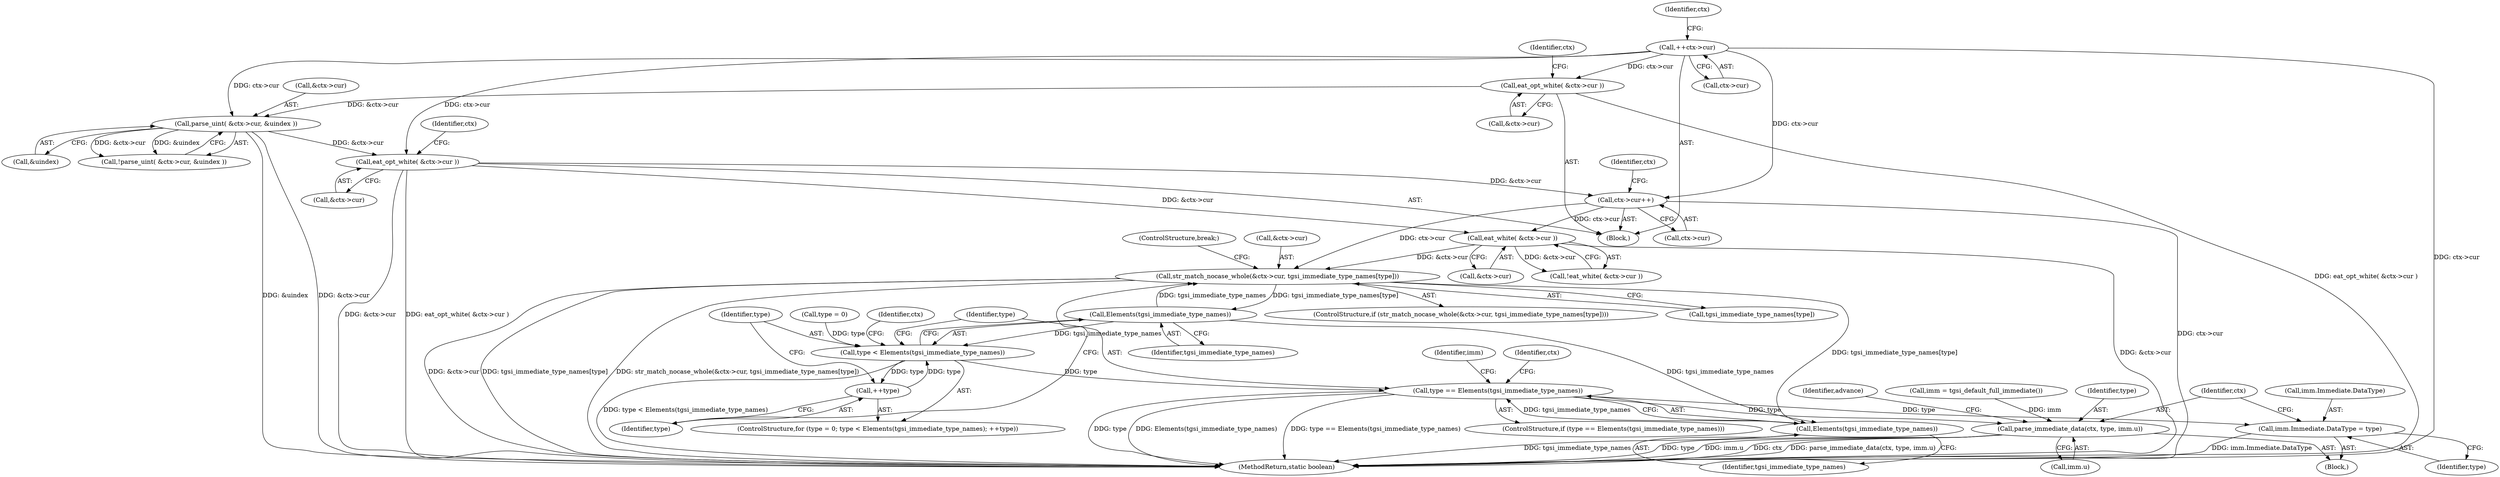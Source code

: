 digraph "0_virglrenderer_e534b51ca3c3cd25f3990589932a9ed711c59b27@array" {
"1003933" [label="(Call,str_match_nocase_whole(&ctx->cur, tgsi_immediate_type_names[type]))"];
"1003910" [label="(Call,eat_white( &ctx->cur ))"];
"1003886" [label="(Call,eat_opt_white( &ctx->cur ))"];
"1003850" [label="(Call,++ctx->cur)"];
"1003861" [label="(Call,parse_uint( &ctx->cur, &uindex ))"];
"1003854" [label="(Call,eat_opt_white( &ctx->cur ))"];
"1003904" [label="(Call,ctx->cur++)"];
"1003927" [label="(Call,Elements(tgsi_immediate_type_names))"];
"1003933" [label="(Call,str_match_nocase_whole(&ctx->cur, tgsi_immediate_type_names[type]))"];
"1003925" [label="(Call,type < Elements(tgsi_immediate_type_names))"];
"1003929" [label="(Call,++type)"];
"1003943" [label="(Call,type == Elements(tgsi_immediate_type_names))"];
"1003963" [label="(Call,imm.Immediate.DataType = type)"];
"1003970" [label="(Call,parse_immediate_data(ctx, type, imm.u))"];
"1003945" [label="(Call,Elements(tgsi_immediate_type_names))"];
"1003925" [label="(Call,type < Elements(tgsi_immediate_type_names))"];
"1003922" [label="(Call,type = 0)"];
"1003837" [label="(Block,)"];
"1003909" [label="(Call,!eat_white( &ctx->cur ))"];
"1003921" [label="(ControlStructure,for (type = 0; type < Elements(tgsi_immediate_type_names); ++type))"];
"1003943" [label="(Call,type == Elements(tgsi_immediate_type_names))"];
"1003862" [label="(Call,&ctx->cur)"];
"1003895" [label="(Identifier,ctx)"];
"1003913" [label="(Identifier,ctx)"];
"1003905" [label="(Call,ctx->cur)"];
"1003949" [label="(Identifier,ctx)"];
"1003964" [label="(Call,imm.Immediate.DataType)"];
"1003887" [label="(Call,&ctx->cur)"];
"1003944" [label="(Identifier,type)"];
"1003972" [label="(Identifier,type)"];
"1003932" [label="(ControlStructure,if (str_match_nocase_whole(&ctx->cur, tgsi_immediate_type_names[type])))"];
"1003911" [label="(Call,&ctx->cur)"];
"1003854" [label="(Call,eat_opt_white( &ctx->cur ))"];
"1003861" [label="(Call,parse_uint( &ctx->cur, &uindex ))"];
"1003864" [label="(Identifier,ctx)"];
"1003929" [label="(Call,++type)"];
"1003904" [label="(Call,ctx->cur++)"];
"1003866" [label="(Call,&uindex)"];
"1003930" [label="(Identifier,type)"];
"1003938" [label="(Call,tgsi_immediate_type_names[type])"];
"1003971" [label="(Identifier,ctx)"];
"1003851" [label="(Call,ctx->cur)"];
"1003910" [label="(Call,eat_white( &ctx->cur ))"];
"1003977" [label="(Identifier,advance)"];
"1003927" [label="(Call,Elements(tgsi_immediate_type_names))"];
"1004167" [label="(MethodReturn,static boolean)"];
"1003969" [label="(Identifier,type)"];
"1003933" [label="(Call,str_match_nocase_whole(&ctx->cur, tgsi_immediate_type_names[type]))"];
"1003860" [label="(Call,!parse_uint( &ctx->cur, &uindex ))"];
"1003855" [label="(Call,&ctx->cur)"];
"1003945" [label="(Call,Elements(tgsi_immediate_type_names))"];
"1003942" [label="(ControlStructure,if (type == Elements(tgsi_immediate_type_names)))"];
"1003963" [label="(Call,imm.Immediate.DataType = type)"];
"1003953" [label="(Call,imm = tgsi_default_full_immediate())"];
"1003857" [label="(Identifier,ctx)"];
"1003926" [label="(Identifier,type)"];
"1003970" [label="(Call,parse_immediate_data(ctx, type, imm.u))"];
"1003886" [label="(Call,eat_opt_white( &ctx->cur ))"];
"1003973" [label="(Call,imm.u)"];
"1003954" [label="(Identifier,imm)"];
"1003934" [label="(Call,&ctx->cur)"];
"1003928" [label="(Identifier,tgsi_immediate_type_names)"];
"1003936" [label="(Identifier,ctx)"];
"1003941" [label="(ControlStructure,break;)"];
"1003946" [label="(Identifier,tgsi_immediate_type_names)"];
"1003850" [label="(Call,++ctx->cur)"];
"1003848" [label="(Block,)"];
"1003933" -> "1003932"  [label="AST: "];
"1003933" -> "1003938"  [label="CFG: "];
"1003934" -> "1003933"  [label="AST: "];
"1003938" -> "1003933"  [label="AST: "];
"1003941" -> "1003933"  [label="CFG: "];
"1003930" -> "1003933"  [label="CFG: "];
"1003933" -> "1004167"  [label="DDG: tgsi_immediate_type_names[type]"];
"1003933" -> "1004167"  [label="DDG: str_match_nocase_whole(&ctx->cur, tgsi_immediate_type_names[type])"];
"1003933" -> "1004167"  [label="DDG: &ctx->cur"];
"1003933" -> "1003927"  [label="DDG: tgsi_immediate_type_names[type]"];
"1003910" -> "1003933"  [label="DDG: &ctx->cur"];
"1003904" -> "1003933"  [label="DDG: ctx->cur"];
"1003927" -> "1003933"  [label="DDG: tgsi_immediate_type_names"];
"1003933" -> "1003945"  [label="DDG: tgsi_immediate_type_names[type]"];
"1003910" -> "1003909"  [label="AST: "];
"1003910" -> "1003911"  [label="CFG: "];
"1003911" -> "1003910"  [label="AST: "];
"1003909" -> "1003910"  [label="CFG: "];
"1003910" -> "1004167"  [label="DDG: &ctx->cur"];
"1003910" -> "1003909"  [label="DDG: &ctx->cur"];
"1003886" -> "1003910"  [label="DDG: &ctx->cur"];
"1003904" -> "1003910"  [label="DDG: ctx->cur"];
"1003886" -> "1003848"  [label="AST: "];
"1003886" -> "1003887"  [label="CFG: "];
"1003887" -> "1003886"  [label="AST: "];
"1003895" -> "1003886"  [label="CFG: "];
"1003886" -> "1004167"  [label="DDG: &ctx->cur"];
"1003886" -> "1004167"  [label="DDG: eat_opt_white( &ctx->cur )"];
"1003850" -> "1003886"  [label="DDG: ctx->cur"];
"1003861" -> "1003886"  [label="DDG: &ctx->cur"];
"1003886" -> "1003904"  [label="DDG: &ctx->cur"];
"1003850" -> "1003848"  [label="AST: "];
"1003850" -> "1003851"  [label="CFG: "];
"1003851" -> "1003850"  [label="AST: "];
"1003857" -> "1003850"  [label="CFG: "];
"1003850" -> "1004167"  [label="DDG: ctx->cur"];
"1003850" -> "1003854"  [label="DDG: ctx->cur"];
"1003850" -> "1003861"  [label="DDG: ctx->cur"];
"1003850" -> "1003904"  [label="DDG: ctx->cur"];
"1003861" -> "1003860"  [label="AST: "];
"1003861" -> "1003866"  [label="CFG: "];
"1003862" -> "1003861"  [label="AST: "];
"1003866" -> "1003861"  [label="AST: "];
"1003860" -> "1003861"  [label="CFG: "];
"1003861" -> "1004167"  [label="DDG: &uindex"];
"1003861" -> "1004167"  [label="DDG: &ctx->cur"];
"1003861" -> "1003860"  [label="DDG: &ctx->cur"];
"1003861" -> "1003860"  [label="DDG: &uindex"];
"1003854" -> "1003861"  [label="DDG: &ctx->cur"];
"1003854" -> "1003848"  [label="AST: "];
"1003854" -> "1003855"  [label="CFG: "];
"1003855" -> "1003854"  [label="AST: "];
"1003864" -> "1003854"  [label="CFG: "];
"1003854" -> "1004167"  [label="DDG: eat_opt_white( &ctx->cur )"];
"1003904" -> "1003848"  [label="AST: "];
"1003904" -> "1003905"  [label="CFG: "];
"1003905" -> "1003904"  [label="AST: "];
"1003913" -> "1003904"  [label="CFG: "];
"1003904" -> "1004167"  [label="DDG: ctx->cur"];
"1003927" -> "1003925"  [label="AST: "];
"1003927" -> "1003928"  [label="CFG: "];
"1003928" -> "1003927"  [label="AST: "];
"1003925" -> "1003927"  [label="CFG: "];
"1003927" -> "1003925"  [label="DDG: tgsi_immediate_type_names"];
"1003927" -> "1003945"  [label="DDG: tgsi_immediate_type_names"];
"1003925" -> "1003921"  [label="AST: "];
"1003926" -> "1003925"  [label="AST: "];
"1003936" -> "1003925"  [label="CFG: "];
"1003944" -> "1003925"  [label="CFG: "];
"1003925" -> "1004167"  [label="DDG: type < Elements(tgsi_immediate_type_names)"];
"1003922" -> "1003925"  [label="DDG: type"];
"1003929" -> "1003925"  [label="DDG: type"];
"1003925" -> "1003929"  [label="DDG: type"];
"1003925" -> "1003943"  [label="DDG: type"];
"1003929" -> "1003921"  [label="AST: "];
"1003929" -> "1003930"  [label="CFG: "];
"1003930" -> "1003929"  [label="AST: "];
"1003926" -> "1003929"  [label="CFG: "];
"1003943" -> "1003942"  [label="AST: "];
"1003943" -> "1003945"  [label="CFG: "];
"1003944" -> "1003943"  [label="AST: "];
"1003945" -> "1003943"  [label="AST: "];
"1003949" -> "1003943"  [label="CFG: "];
"1003954" -> "1003943"  [label="CFG: "];
"1003943" -> "1004167"  [label="DDG: Elements(tgsi_immediate_type_names)"];
"1003943" -> "1004167"  [label="DDG: type == Elements(tgsi_immediate_type_names)"];
"1003943" -> "1004167"  [label="DDG: type"];
"1003945" -> "1003943"  [label="DDG: tgsi_immediate_type_names"];
"1003943" -> "1003963"  [label="DDG: type"];
"1003943" -> "1003970"  [label="DDG: type"];
"1003963" -> "1003837"  [label="AST: "];
"1003963" -> "1003969"  [label="CFG: "];
"1003964" -> "1003963"  [label="AST: "];
"1003969" -> "1003963"  [label="AST: "];
"1003971" -> "1003963"  [label="CFG: "];
"1003963" -> "1004167"  [label="DDG: imm.Immediate.DataType"];
"1003970" -> "1003837"  [label="AST: "];
"1003970" -> "1003973"  [label="CFG: "];
"1003971" -> "1003970"  [label="AST: "];
"1003972" -> "1003970"  [label="AST: "];
"1003973" -> "1003970"  [label="AST: "];
"1003977" -> "1003970"  [label="CFG: "];
"1003970" -> "1004167"  [label="DDG: type"];
"1003970" -> "1004167"  [label="DDG: imm.u"];
"1003970" -> "1004167"  [label="DDG: ctx"];
"1003970" -> "1004167"  [label="DDG: parse_immediate_data(ctx, type, imm.u)"];
"1003953" -> "1003970"  [label="DDG: imm"];
"1003945" -> "1003946"  [label="CFG: "];
"1003946" -> "1003945"  [label="AST: "];
"1003945" -> "1004167"  [label="DDG: tgsi_immediate_type_names"];
}
